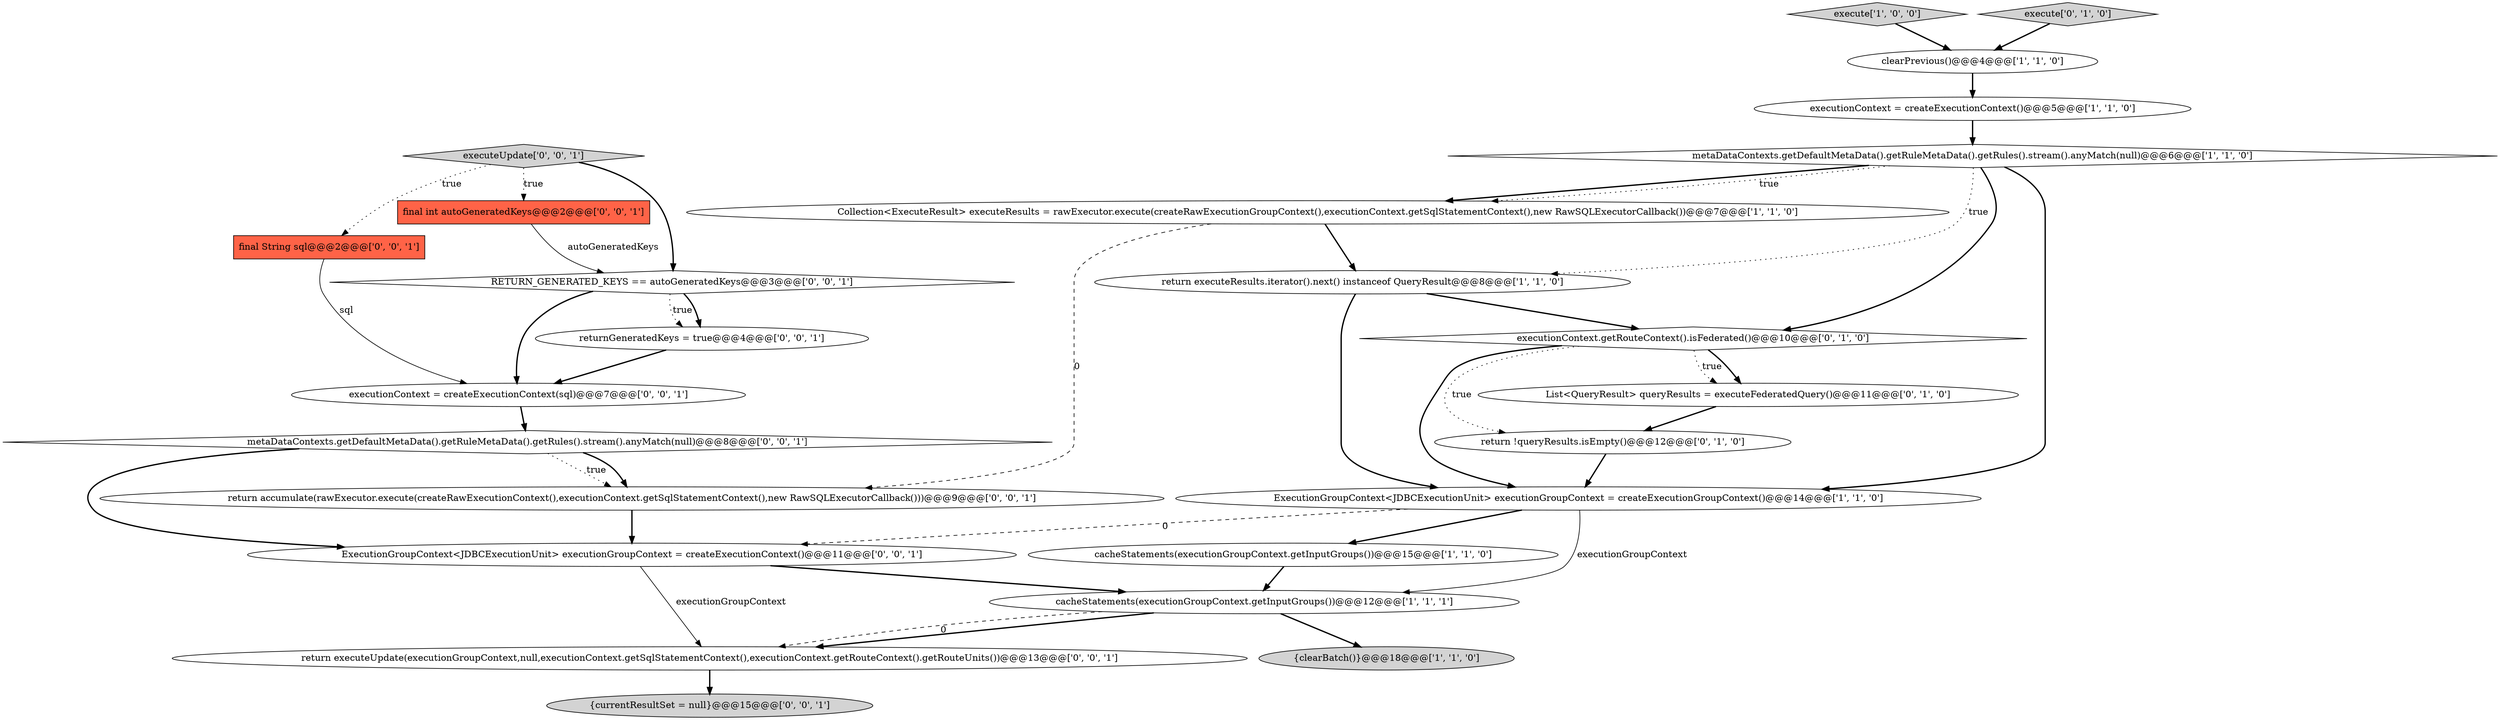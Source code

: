 digraph {
10 [style = filled, label = "executionContext.getRouteContext().isFederated()@@@10@@@['0', '1', '0']", fillcolor = white, shape = diamond image = "AAA1AAABBB2BBB"];
19 [style = filled, label = "RETURN_GENERATED_KEYS == autoGeneratedKeys@@@3@@@['0', '0', '1']", fillcolor = white, shape = diamond image = "AAA0AAABBB3BBB"];
23 [style = filled, label = "executionContext = createExecutionContext(sql)@@@7@@@['0', '0', '1']", fillcolor = white, shape = ellipse image = "AAA0AAABBB3BBB"];
4 [style = filled, label = "clearPrevious()@@@4@@@['1', '1', '0']", fillcolor = white, shape = ellipse image = "AAA0AAABBB1BBB"];
21 [style = filled, label = "returnGeneratedKeys = true@@@4@@@['0', '0', '1']", fillcolor = white, shape = ellipse image = "AAA0AAABBB3BBB"];
20 [style = filled, label = "final int autoGeneratedKeys@@@2@@@['0', '0', '1']", fillcolor = tomato, shape = box image = "AAA0AAABBB3BBB"];
16 [style = filled, label = "return executeUpdate(executionGroupContext,null,executionContext.getSqlStatementContext(),executionContext.getRouteContext().getRouteUnits())@@@13@@@['0', '0', '1']", fillcolor = white, shape = ellipse image = "AAA0AAABBB3BBB"];
9 [style = filled, label = "return executeResults.iterator().next() instanceof QueryResult@@@8@@@['1', '1', '0']", fillcolor = white, shape = ellipse image = "AAA0AAABBB1BBB"];
17 [style = filled, label = "metaDataContexts.getDefaultMetaData().getRuleMetaData().getRules().stream().anyMatch(null)@@@8@@@['0', '0', '1']", fillcolor = white, shape = diamond image = "AAA0AAABBB3BBB"];
7 [style = filled, label = "ExecutionGroupContext<JDBCExecutionUnit> executionGroupContext = createExecutionGroupContext()@@@14@@@['1', '1', '0']", fillcolor = white, shape = ellipse image = "AAA0AAABBB1BBB"];
3 [style = filled, label = "execute['1', '0', '0']", fillcolor = lightgray, shape = diamond image = "AAA0AAABBB1BBB"];
14 [style = filled, label = "executeUpdate['0', '0', '1']", fillcolor = lightgray, shape = diamond image = "AAA0AAABBB3BBB"];
24 [style = filled, label = "final String sql@@@2@@@['0', '0', '1']", fillcolor = tomato, shape = box image = "AAA0AAABBB3BBB"];
22 [style = filled, label = "{currentResultSet = null}@@@15@@@['0', '0', '1']", fillcolor = lightgray, shape = ellipse image = "AAA0AAABBB3BBB"];
18 [style = filled, label = "return accumulate(rawExecutor.execute(createRawExecutionContext(),executionContext.getSqlStatementContext(),new RawSQLExecutorCallback()))@@@9@@@['0', '0', '1']", fillcolor = white, shape = ellipse image = "AAA0AAABBB3BBB"];
15 [style = filled, label = "ExecutionGroupContext<JDBCExecutionUnit> executionGroupContext = createExecutionContext()@@@11@@@['0', '0', '1']", fillcolor = white, shape = ellipse image = "AAA0AAABBB3BBB"];
0 [style = filled, label = "executionContext = createExecutionContext()@@@5@@@['1', '1', '0']", fillcolor = white, shape = ellipse image = "AAA0AAABBB1BBB"];
12 [style = filled, label = "return !queryResults.isEmpty()@@@12@@@['0', '1', '0']", fillcolor = white, shape = ellipse image = "AAA1AAABBB2BBB"];
8 [style = filled, label = "cacheStatements(executionGroupContext.getInputGroups())@@@15@@@['1', '1', '0']", fillcolor = white, shape = ellipse image = "AAA0AAABBB1BBB"];
1 [style = filled, label = "{clearBatch()}@@@18@@@['1', '1', '0']", fillcolor = lightgray, shape = ellipse image = "AAA0AAABBB1BBB"];
6 [style = filled, label = "cacheStatements(executionGroupContext.getInputGroups())@@@12@@@['1', '1', '1']", fillcolor = white, shape = ellipse image = "AAA0AAABBB1BBB"];
13 [style = filled, label = "List<QueryResult> queryResults = executeFederatedQuery()@@@11@@@['0', '1', '0']", fillcolor = white, shape = ellipse image = "AAA1AAABBB2BBB"];
2 [style = filled, label = "Collection<ExecuteResult> executeResults = rawExecutor.execute(createRawExecutionGroupContext(),executionContext.getSqlStatementContext(),new RawSQLExecutorCallback())@@@7@@@['1', '1', '0']", fillcolor = white, shape = ellipse image = "AAA0AAABBB1BBB"];
5 [style = filled, label = "metaDataContexts.getDefaultMetaData().getRuleMetaData().getRules().stream().anyMatch(null)@@@6@@@['1', '1', '0']", fillcolor = white, shape = diamond image = "AAA0AAABBB1BBB"];
11 [style = filled, label = "execute['0', '1', '0']", fillcolor = lightgray, shape = diamond image = "AAA0AAABBB2BBB"];
5->2 [style = bold, label=""];
19->21 [style = dotted, label="true"];
17->18 [style = dotted, label="true"];
12->7 [style = bold, label=""];
11->4 [style = bold, label=""];
10->13 [style = dotted, label="true"];
7->8 [style = bold, label=""];
7->15 [style = dashed, label="0"];
10->12 [style = dotted, label="true"];
17->18 [style = bold, label=""];
5->9 [style = dotted, label="true"];
2->18 [style = dashed, label="0"];
8->6 [style = bold, label=""];
16->22 [style = bold, label=""];
19->23 [style = bold, label=""];
14->19 [style = bold, label=""];
5->10 [style = bold, label=""];
15->6 [style = bold, label=""];
24->23 [style = solid, label="sql"];
6->16 [style = bold, label=""];
7->6 [style = solid, label="executionGroupContext"];
19->21 [style = bold, label=""];
2->9 [style = bold, label=""];
10->7 [style = bold, label=""];
13->12 [style = bold, label=""];
20->19 [style = solid, label="autoGeneratedKeys"];
10->13 [style = bold, label=""];
17->15 [style = bold, label=""];
18->15 [style = bold, label=""];
6->16 [style = dashed, label="0"];
14->24 [style = dotted, label="true"];
14->20 [style = dotted, label="true"];
0->5 [style = bold, label=""];
21->23 [style = bold, label=""];
23->17 [style = bold, label=""];
6->1 [style = bold, label=""];
3->4 [style = bold, label=""];
5->7 [style = bold, label=""];
5->2 [style = dotted, label="true"];
4->0 [style = bold, label=""];
15->16 [style = solid, label="executionGroupContext"];
9->10 [style = bold, label=""];
9->7 [style = bold, label=""];
}
